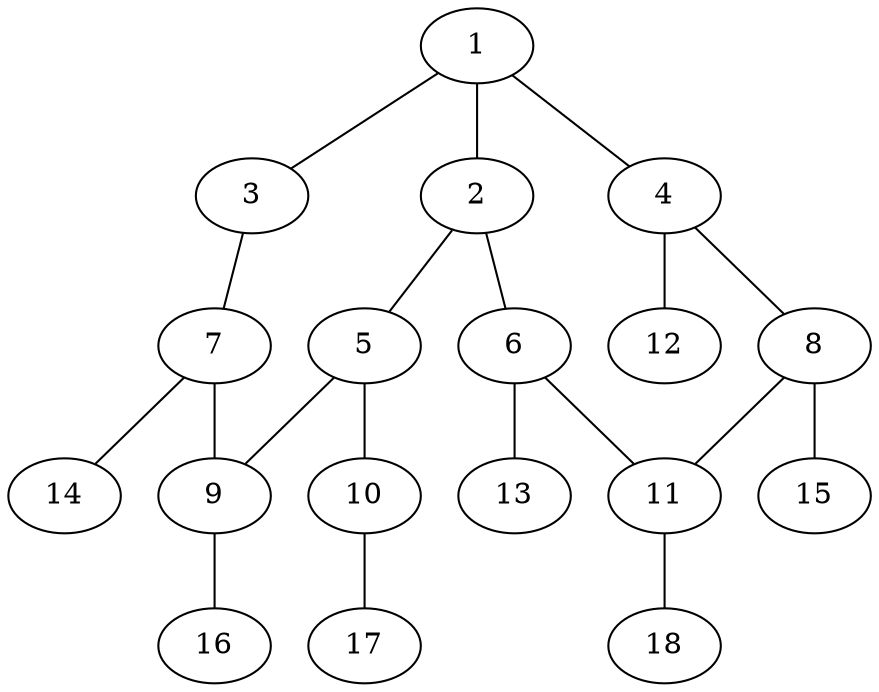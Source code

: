 graph molecule_1880 {
	1	 [chem=C];
	2	 [chem=C];
	1 -- 2	 [valence=1];
	3	 [chem=N];
	1 -- 3	 [valence=2];
	4	 [chem=C];
	1 -- 4	 [valence=1];
	5	 [chem=C];
	2 -- 5	 [valence=2];
	6	 [chem=C];
	2 -- 6	 [valence=1];
	7	 [chem=C];
	3 -- 7	 [valence=1];
	8	 [chem=C];
	4 -- 8	 [valence=2];
	12	 [chem=H];
	4 -- 12	 [valence=1];
	9	 [chem=C];
	5 -- 9	 [valence=1];
	10	 [chem=O];
	5 -- 10	 [valence=1];
	11	 [chem=C];
	6 -- 11	 [valence=2];
	13	 [chem=H];
	6 -- 13	 [valence=1];
	7 -- 9	 [valence=2];
	14	 [chem=H];
	7 -- 14	 [valence=1];
	8 -- 11	 [valence=1];
	15	 [chem=H];
	8 -- 15	 [valence=1];
	16	 [chem=H];
	9 -- 16	 [valence=1];
	17	 [chem=H];
	10 -- 17	 [valence=1];
	18	 [chem=H];
	11 -- 18	 [valence=1];
}
